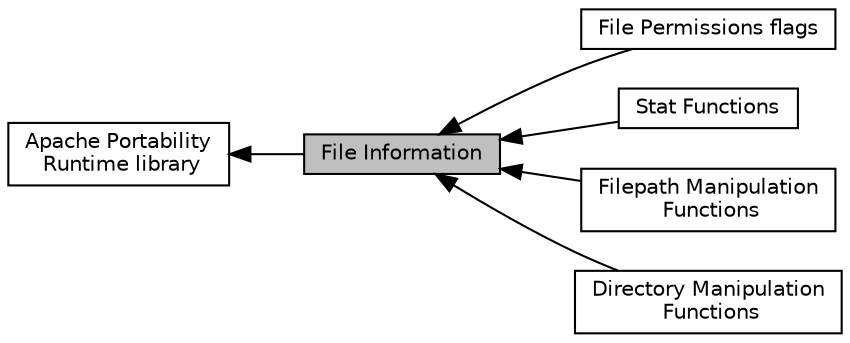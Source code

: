 digraph "File Information"
{
  edge [fontname="Helvetica",fontsize="10",labelfontname="Helvetica",labelfontsize="10"];
  node [fontname="Helvetica",fontsize="10",shape=record];
  rankdir=LR;
  Node2 [label="File Permissions flags",height=0.2,width=0.4,color="black", fillcolor="white", style="filled",URL="$group__apr__file__permissions.html"];
  Node3 [label="Stat Functions",height=0.2,width=0.4,color="black", fillcolor="white", style="filled",URL="$group__apr__file__stat.html"];
  Node5 [label="Filepath Manipulation\l Functions",height=0.2,width=0.4,color="black", fillcolor="white", style="filled",URL="$group__apr__filepath.html"];
  Node1 [label="Apache Portability\l Runtime library",height=0.2,width=0.4,color="black", fillcolor="white", style="filled",URL="$group___a_p_r.html"];
  Node4 [label="Directory Manipulation\l Functions",height=0.2,width=0.4,color="black", fillcolor="white", style="filled",URL="$group__apr__dir.html"];
  Node0 [label="File Information",height=0.2,width=0.4,color="black", fillcolor="grey75", style="filled", fontcolor="black"];
  Node1->Node0 [shape=plaintext, dir="back", style="solid"];
  Node0->Node2 [shape=plaintext, dir="back", style="solid"];
  Node0->Node3 [shape=plaintext, dir="back", style="solid"];
  Node0->Node4 [shape=plaintext, dir="back", style="solid"];
  Node0->Node5 [shape=plaintext, dir="back", style="solid"];
}
